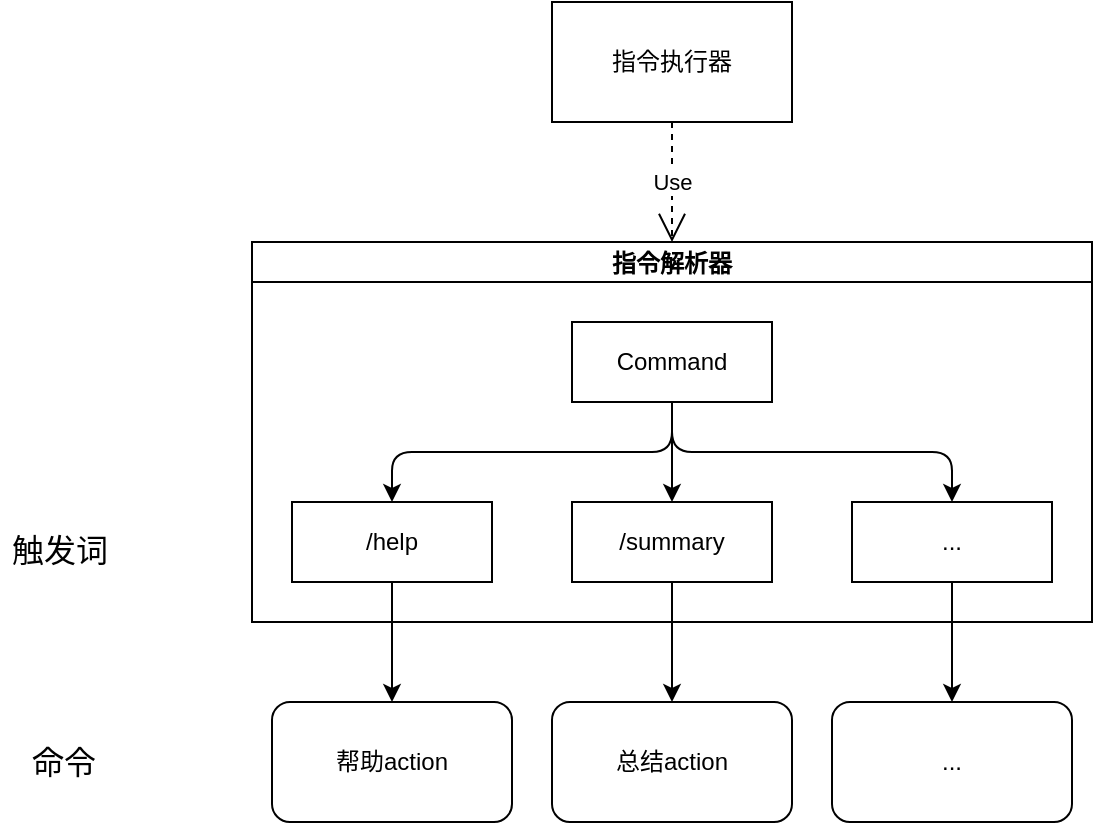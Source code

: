<mxfile version="24.6.5" type="github">
  <diagram name="第 1 页" id="FTZ7WoVlrxoPDdT3iFCy">
    <mxGraphModel dx="1434" dy="710" grid="0" gridSize="10" guides="1" tooltips="1" connect="1" arrows="1" fold="1" page="0" pageScale="1" pageWidth="827" pageHeight="1169" math="0" shadow="0">
      <root>
        <mxCell id="0" />
        <mxCell id="1" parent="0" />
        <mxCell id="3h8enQ3VkZ7n-lMxiWUe-1" value="指令解析器" style="swimlane;startSize=20;horizontal=1;childLayout=treeLayout;horizontalTree=0;sortEdges=1;resizable=0;containerType=tree;fontSize=12;" vertex="1" parent="1">
          <mxGeometry x="270" y="270" width="420" height="190" as="geometry" />
        </mxCell>
        <mxCell id="3h8enQ3VkZ7n-lMxiWUe-2" value="Command" style="whiteSpace=wrap;html=1;" vertex="1" parent="3h8enQ3VkZ7n-lMxiWUe-1">
          <mxGeometry x="160" y="40" width="100" height="40" as="geometry" />
        </mxCell>
        <mxCell id="3h8enQ3VkZ7n-lMxiWUe-3" value="/help" style="whiteSpace=wrap;html=1;" vertex="1" parent="3h8enQ3VkZ7n-lMxiWUe-1">
          <mxGeometry x="20" y="130" width="100" height="40" as="geometry" />
        </mxCell>
        <mxCell id="3h8enQ3VkZ7n-lMxiWUe-4" value="" style="edgeStyle=elbowEdgeStyle;elbow=vertical;html=1;rounded=1;curved=0;sourcePerimeterSpacing=0;targetPerimeterSpacing=0;startSize=6;endSize=6;" edge="1" parent="3h8enQ3VkZ7n-lMxiWUe-1" source="3h8enQ3VkZ7n-lMxiWUe-2" target="3h8enQ3VkZ7n-lMxiWUe-3">
          <mxGeometry relative="1" as="geometry" />
        </mxCell>
        <mxCell id="3h8enQ3VkZ7n-lMxiWUe-5" value="/summary" style="whiteSpace=wrap;html=1;" vertex="1" parent="3h8enQ3VkZ7n-lMxiWUe-1">
          <mxGeometry x="160" y="130" width="100" height="40" as="geometry" />
        </mxCell>
        <mxCell id="3h8enQ3VkZ7n-lMxiWUe-6" value="" style="edgeStyle=elbowEdgeStyle;elbow=vertical;html=1;rounded=1;curved=0;sourcePerimeterSpacing=0;targetPerimeterSpacing=0;startSize=6;endSize=6;" edge="1" parent="3h8enQ3VkZ7n-lMxiWUe-1" source="3h8enQ3VkZ7n-lMxiWUe-2" target="3h8enQ3VkZ7n-lMxiWUe-5">
          <mxGeometry relative="1" as="geometry" />
        </mxCell>
        <mxCell id="3h8enQ3VkZ7n-lMxiWUe-12" value="" style="edgeStyle=orthogonalEdgeStyle;rounded=1;orthogonalLoop=1;jettySize=auto;html=1;strokeColor=default;align=center;verticalAlign=middle;fontFamily=Helvetica;fontSize=11;fontColor=default;labelBackgroundColor=default;elbow=vertical;startSize=6;endArrow=classic;endSize=6;sourcePerimeterSpacing=0;targetPerimeterSpacing=0;curved=0;exitX=0.5;exitY=1;exitDx=0;exitDy=0;" edge="1" source="3h8enQ3VkZ7n-lMxiWUe-2" target="3h8enQ3VkZ7n-lMxiWUe-13" parent="3h8enQ3VkZ7n-lMxiWUe-1">
          <mxGeometry relative="1" as="geometry" />
        </mxCell>
        <mxCell id="3h8enQ3VkZ7n-lMxiWUe-13" value="..." style="whiteSpace=wrap;html=1;" vertex="1" parent="3h8enQ3VkZ7n-lMxiWUe-1">
          <mxGeometry x="300" y="130" width="100" height="40" as="geometry" />
        </mxCell>
        <mxCell id="3h8enQ3VkZ7n-lMxiWUe-16" value="指令执行器" style="rounded=0;whiteSpace=wrap;html=1;" vertex="1" parent="1">
          <mxGeometry x="420" y="150" width="120" height="60" as="geometry" />
        </mxCell>
        <mxCell id="3h8enQ3VkZ7n-lMxiWUe-18" value="Use" style="endArrow=open;endSize=12;dashed=1;html=1;rounded=0;entryX=0.5;entryY=0;entryDx=0;entryDy=0;exitX=0.5;exitY=1;exitDx=0;exitDy=0;" edge="1" parent="1" source="3h8enQ3VkZ7n-lMxiWUe-16" target="3h8enQ3VkZ7n-lMxiWUe-1">
          <mxGeometry width="160" relative="1" as="geometry">
            <mxPoint x="440" y="200" as="sourcePoint" />
            <mxPoint x="490" y="140" as="targetPoint" />
          </mxGeometry>
        </mxCell>
        <mxCell id="3h8enQ3VkZ7n-lMxiWUe-19" value="帮助action" style="rounded=1;whiteSpace=wrap;html=1;" vertex="1" parent="1">
          <mxGeometry x="280" y="500" width="120" height="60" as="geometry" />
        </mxCell>
        <mxCell id="3h8enQ3VkZ7n-lMxiWUe-20" style="edgeStyle=orthogonalEdgeStyle;rounded=0;orthogonalLoop=1;jettySize=auto;html=1;" edge="1" parent="1" source="3h8enQ3VkZ7n-lMxiWUe-3" target="3h8enQ3VkZ7n-lMxiWUe-19">
          <mxGeometry relative="1" as="geometry" />
        </mxCell>
        <mxCell id="3h8enQ3VkZ7n-lMxiWUe-21" value="总结action" style="rounded=1;whiteSpace=wrap;html=1;" vertex="1" parent="1">
          <mxGeometry x="420" y="500" width="120" height="60" as="geometry" />
        </mxCell>
        <mxCell id="3h8enQ3VkZ7n-lMxiWUe-22" style="edgeStyle=orthogonalEdgeStyle;rounded=0;orthogonalLoop=1;jettySize=auto;html=1;" edge="1" parent="1" source="3h8enQ3VkZ7n-lMxiWUe-5" target="3h8enQ3VkZ7n-lMxiWUe-21">
          <mxGeometry relative="1" as="geometry" />
        </mxCell>
        <mxCell id="3h8enQ3VkZ7n-lMxiWUe-23" value="..." style="rounded=1;whiteSpace=wrap;html=1;" vertex="1" parent="1">
          <mxGeometry x="560" y="500" width="120" height="60" as="geometry" />
        </mxCell>
        <mxCell id="3h8enQ3VkZ7n-lMxiWUe-24" style="edgeStyle=orthogonalEdgeStyle;rounded=0;orthogonalLoop=1;jettySize=auto;html=1;" edge="1" parent="1" source="3h8enQ3VkZ7n-lMxiWUe-13" target="3h8enQ3VkZ7n-lMxiWUe-23">
          <mxGeometry relative="1" as="geometry" />
        </mxCell>
        <mxCell id="3h8enQ3VkZ7n-lMxiWUe-25" value="触发词" style="text;html=1;align=center;verticalAlign=middle;whiteSpace=wrap;rounded=0;fontSize=16;" vertex="1" parent="1">
          <mxGeometry x="144" y="409" width="60" height="30" as="geometry" />
        </mxCell>
        <mxCell id="3h8enQ3VkZ7n-lMxiWUe-26" value="命令" style="text;html=1;align=center;verticalAlign=middle;whiteSpace=wrap;rounded=0;fontSize=16;" vertex="1" parent="1">
          <mxGeometry x="146" y="515" width="60" height="30" as="geometry" />
        </mxCell>
      </root>
    </mxGraphModel>
  </diagram>
</mxfile>
